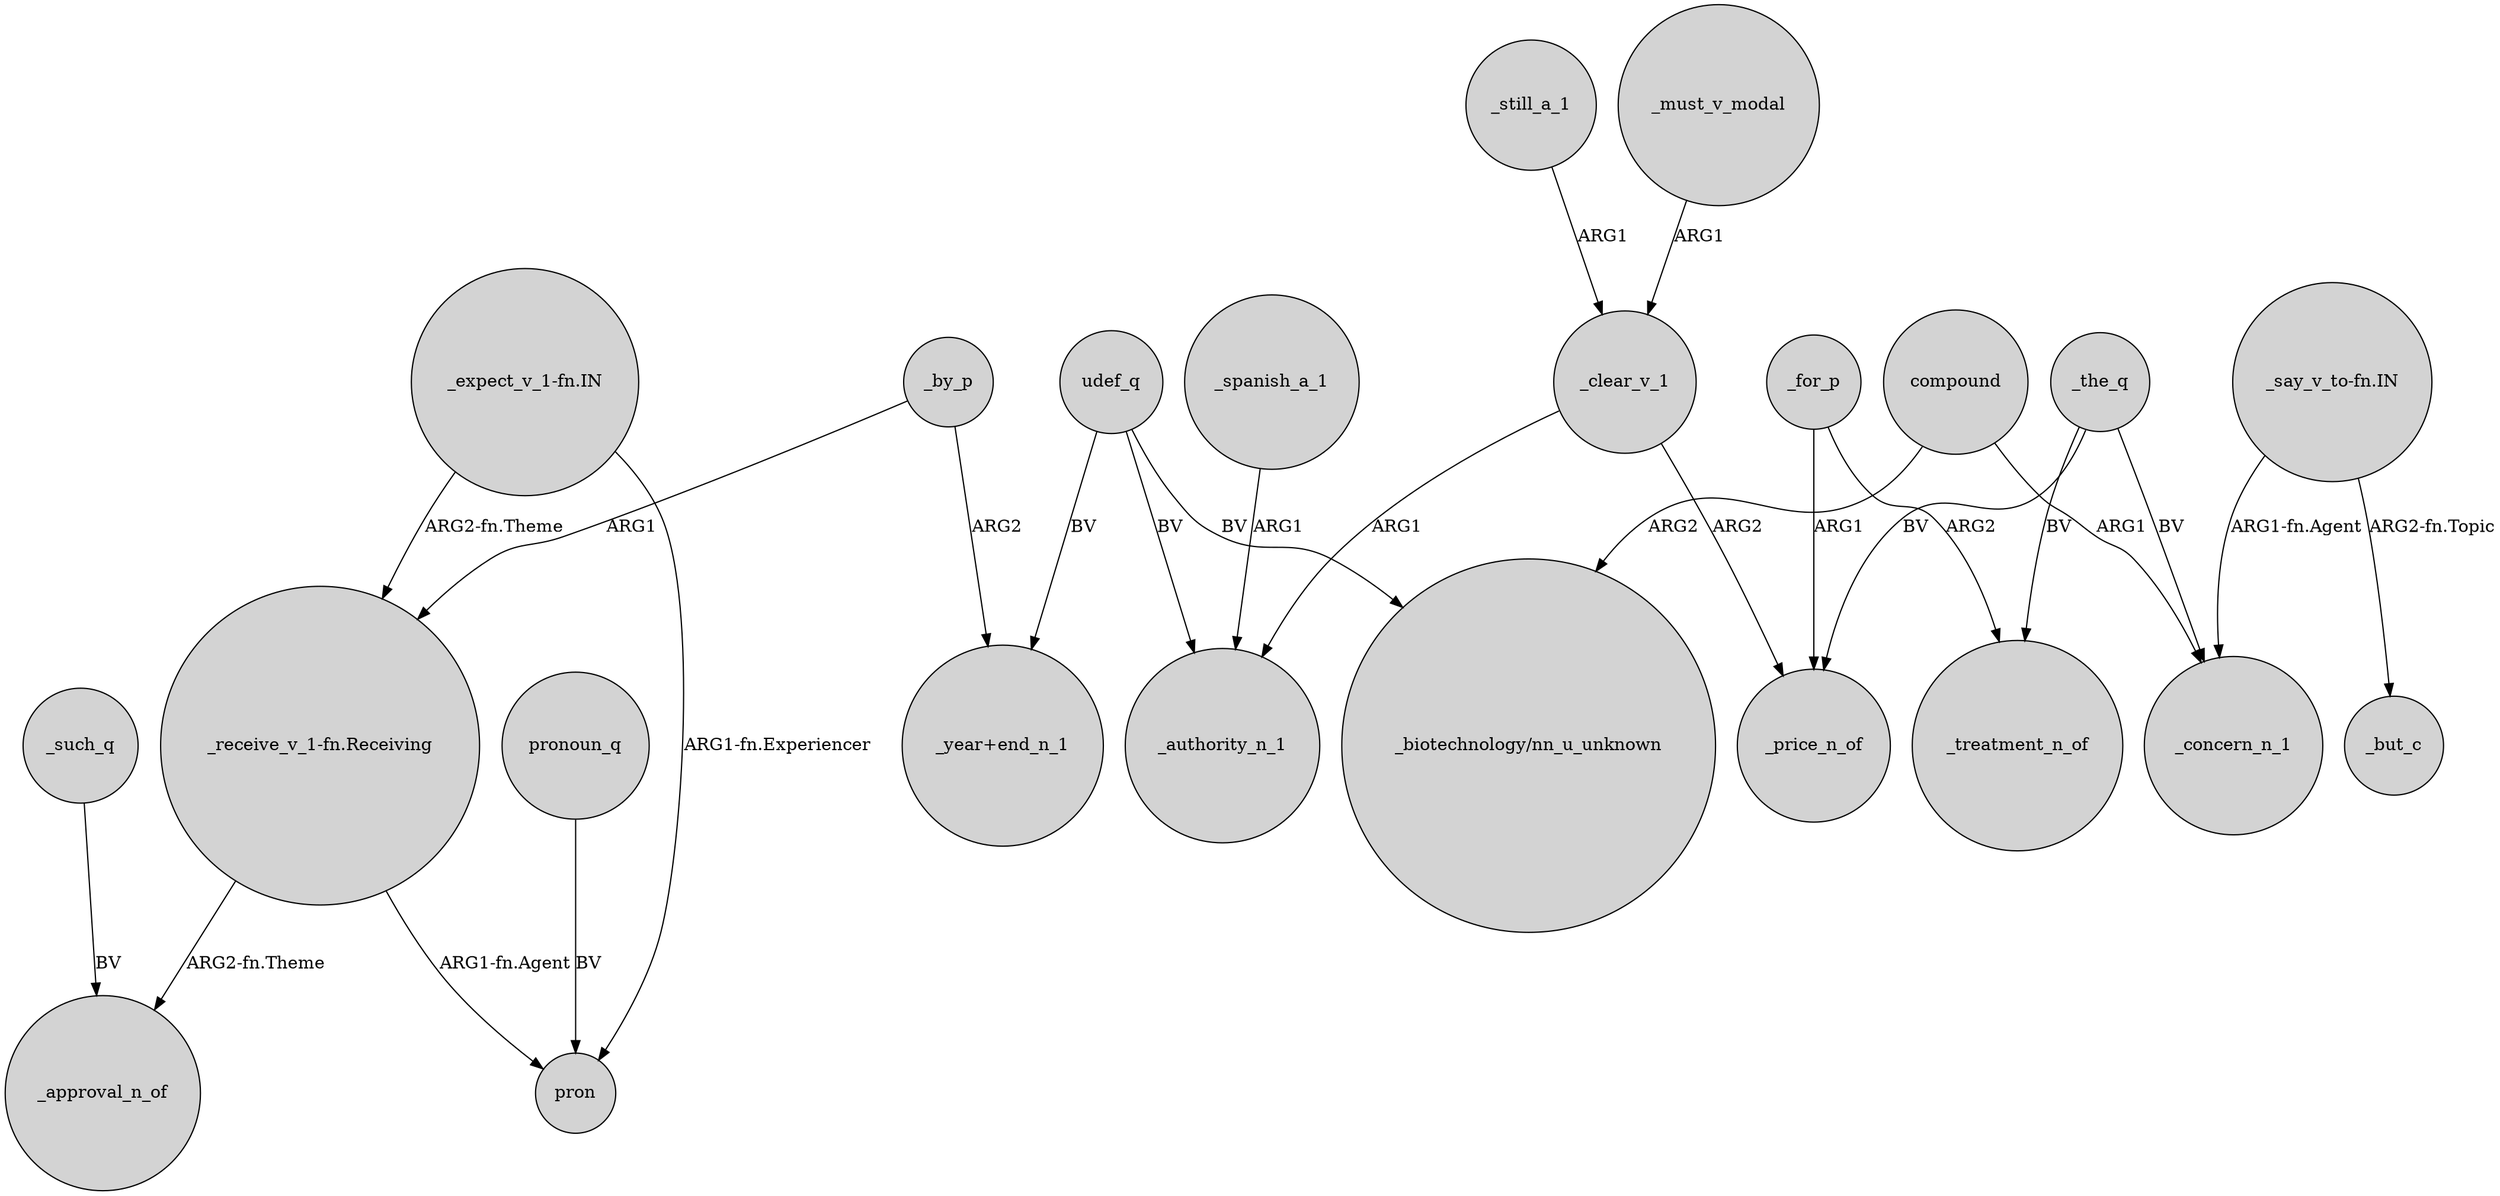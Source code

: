 digraph {
	node [shape=circle style=filled]
	"_expect_v_1-fn.IN" -> "_receive_v_1-fn.Receiving" [label="ARG2-fn.Theme"]
	_for_p -> _treatment_n_of [label=ARG2]
	_clear_v_1 -> _price_n_of [label=ARG2]
	_by_p -> "_year+end_n_1" [label=ARG2]
	_by_p -> "_receive_v_1-fn.Receiving" [label=ARG1]
	"_receive_v_1-fn.Receiving" -> _approval_n_of [label="ARG2-fn.Theme"]
	"_say_v_to-fn.IN" -> _concern_n_1 [label="ARG1-fn.Agent"]
	_the_q -> _price_n_of [label=BV]
	_for_p -> _price_n_of [label=ARG1]
	_such_q -> _approval_n_of [label=BV]
	_the_q -> _treatment_n_of [label=BV]
	"_say_v_to-fn.IN" -> _but_c [label="ARG2-fn.Topic"]
	_the_q -> _concern_n_1 [label=BV]
	"_receive_v_1-fn.Receiving" -> pron [label="ARG1-fn.Agent"]
	_still_a_1 -> _clear_v_1 [label=ARG1]
	pronoun_q -> pron [label=BV]
	udef_q -> _authority_n_1 [label=BV]
	_spanish_a_1 -> _authority_n_1 [label=ARG1]
	_must_v_modal -> _clear_v_1 [label=ARG1]
	udef_q -> "_year+end_n_1" [label=BV]
	"_expect_v_1-fn.IN" -> pron [label="ARG1-fn.Experiencer"]
	compound -> "_biotechnology/nn_u_unknown" [label=ARG2]
	compound -> _concern_n_1 [label=ARG1]
	udef_q -> "_biotechnology/nn_u_unknown" [label=BV]
	_clear_v_1 -> _authority_n_1 [label=ARG1]
}
